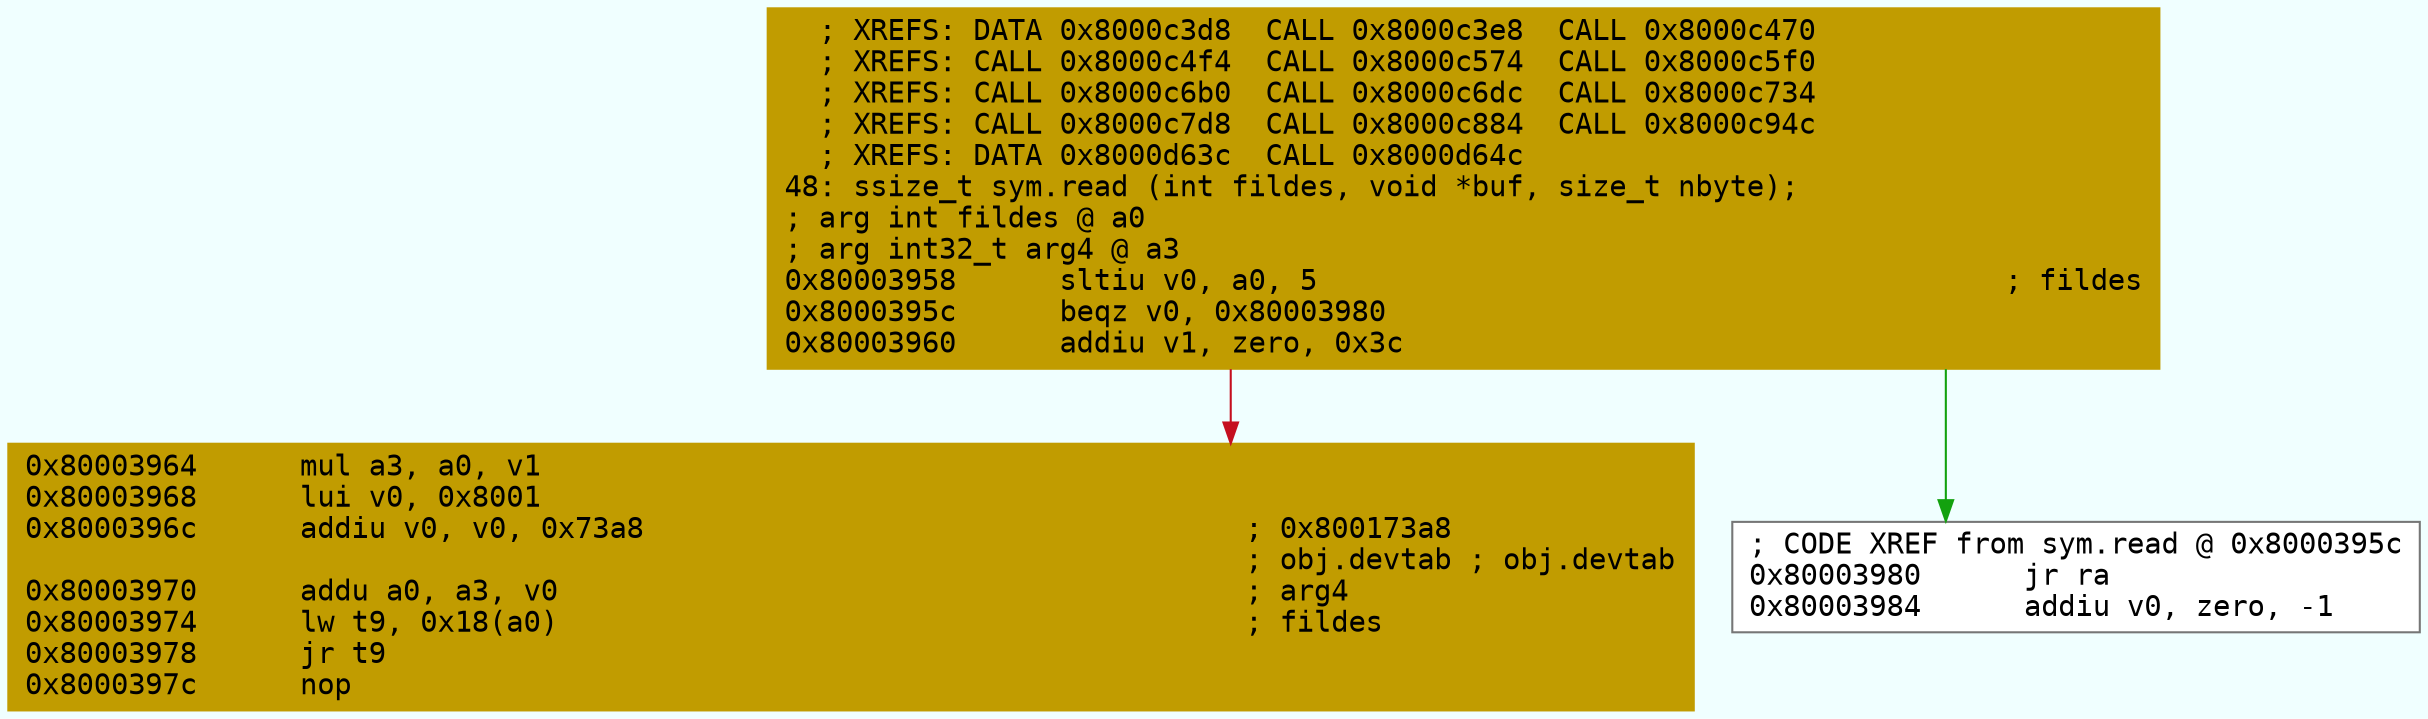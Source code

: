 digraph code {
	graph [bgcolor=azure fontsize=8 fontname="Courier" splines="ortho"];
	node [fillcolor=gray style=filled shape=box];
	edge [arrowhead="normal"];
	"0x80003958" [URL="sym.read/0x80003958", fillcolor="#c19c00",color="#c19c00", fontname="Courier",label="  ; XREFS: DATA 0x8000c3d8  CALL 0x8000c3e8  CALL 0x8000c470  \l  ; XREFS: CALL 0x8000c4f4  CALL 0x8000c574  CALL 0x8000c5f0  \l  ; XREFS: CALL 0x8000c6b0  CALL 0x8000c6dc  CALL 0x8000c734  \l  ; XREFS: CALL 0x8000c7d8  CALL 0x8000c884  CALL 0x8000c94c  \l  ; XREFS: DATA 0x8000d63c  CALL 0x8000d64c  \l48: ssize_t sym.read (int fildes, void *buf, size_t nbyte);\l; arg int fildes @ a0\l; arg int32_t arg4 @ a3\l0x80003958      sltiu v0, a0, 5                                        ; fildes\l0x8000395c      beqz v0, 0x80003980\l0x80003960      addiu v1, zero, 0x3c\l"]
	"0x80003964" [URL="sym.read/0x80003964", fillcolor="#c19c00",color="#c19c00", fontname="Courier",label="0x80003964      mul a3, a0, v1\l0x80003968      lui v0, 0x8001\l0x8000396c      addiu v0, v0, 0x73a8                                   ; 0x800173a8\l                                                                       ; obj.devtab ; obj.devtab\l0x80003970      addu a0, a3, v0                                        ; arg4\l0x80003974      lw t9, 0x18(a0)                                        ; fildes\l0x80003978      jr t9\l0x8000397c      nop\l"]
	"0x80003980" [URL="sym.read/0x80003980", fillcolor="white",color="#767676", fontname="Courier",label="; CODE XREF from sym.read @ 0x8000395c\l0x80003980      jr ra\l0x80003984      addiu v0, zero, -1\l"]
        "0x80003958" -> "0x80003980" [color="#13a10e"];
        "0x80003958" -> "0x80003964" [color="#c50f1f"];
}
